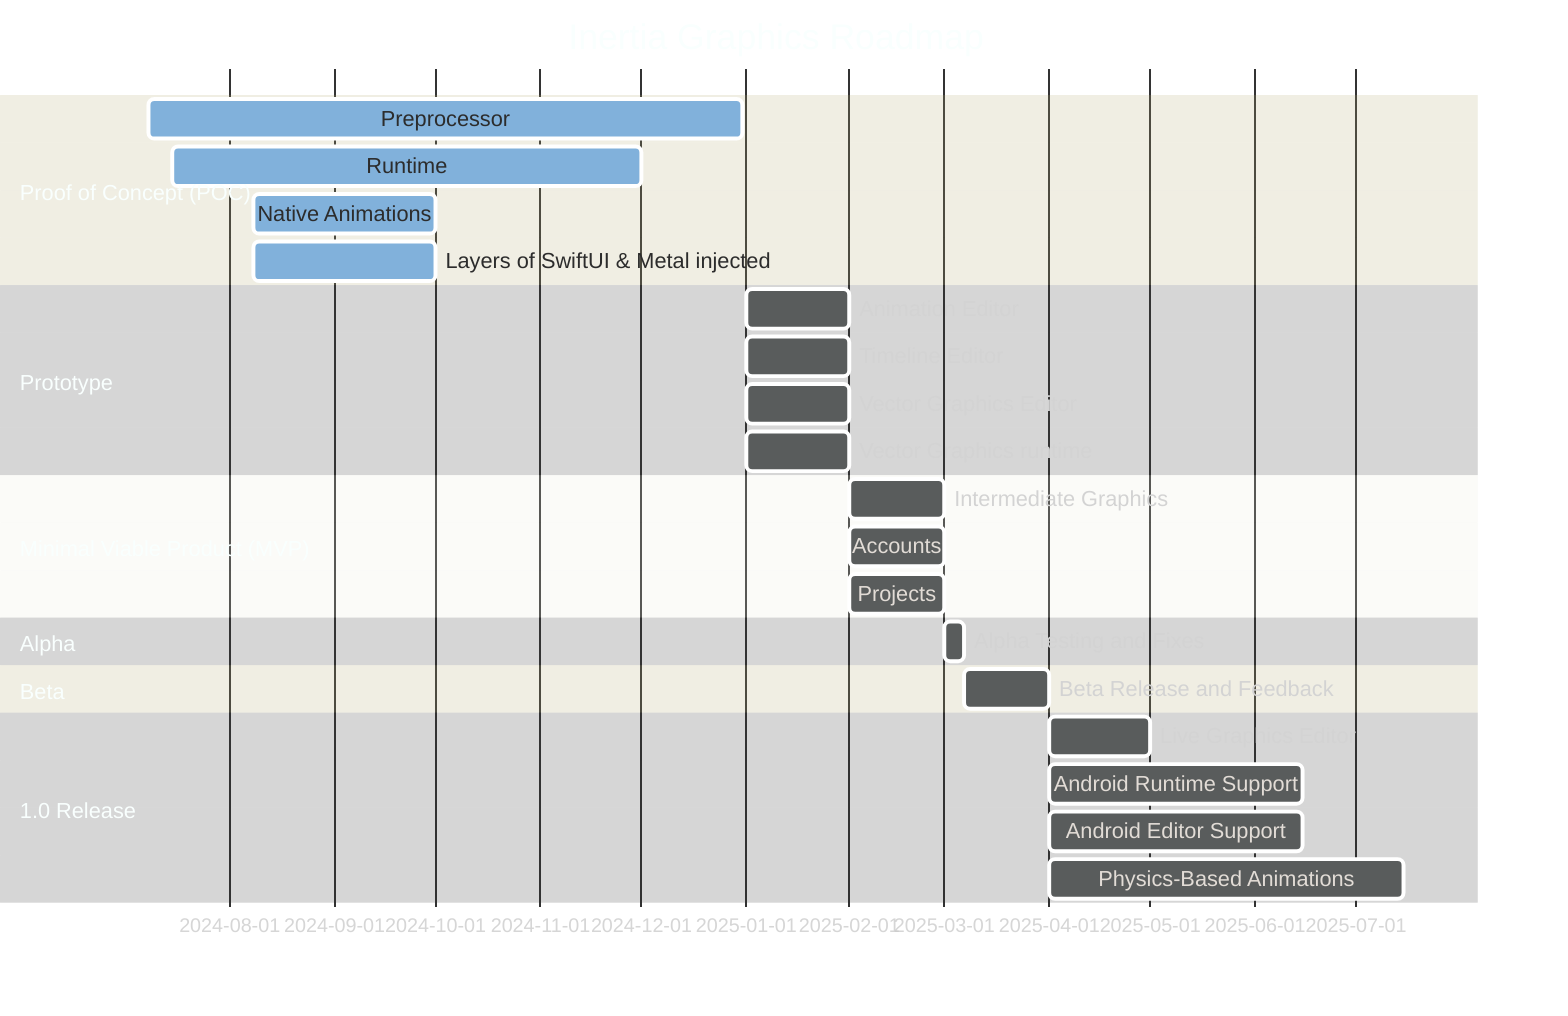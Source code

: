 ---
config:
  theme: dark
---
gantt
    title Inertia Graphics Roadmap
    dateFormat  YYYY-MM-DD
    section Proof of Concept (POC)
        Preprocessor           : active, a1, 2024-07-08, 2024-12-31
        Runtime                : active, a2, 2024-07-15, 2024-12-01
        Native Animations      : active, a3, 2024-08-08, 2024-10-01
        Layers of SwiftUI & Metal injected : active, a4, 2024-08-08, 2024-10-01
    section Prototype
        Animation Editor       : b1, 2025-01-01, 2025-02-01
        Timeline Editor       : b2, 2025-01-01, 2025-02-01
        Vector Graphics Editor : b3, 2025-01-01, 2025-02-01
        Vector Graphics runtime : b4, 2025-01-01, 2025-02-01
    section Minimal Viable Product (MVP)
        Intermediate Graphics : c1, 2025-02-01, 2025-03-01
        Accounts : c1, 2025-02-01, 2025-03-01
        Projects : c1, 2025-02-01, 2025-03-01
    section Alpha
        Alpha Testing and Fixes      : d1, 2025-03-01, 2025-03-07
    section Beta
        Beta Release and Feedback    : e1, 2025-03-07, 2025-04-01
    section 1.0 Release
        Live Graphics Editor         : c4, 2025-04-01, 2025-05-01
        Android Runtime Support      : f1, 2025-04-01, 2025-06-15
        Android Editor Support       : f2, 2025-04-01, 2025-06-15
        Physics-Based Animations     : f3, 2025-04-01, 2025-07-15
